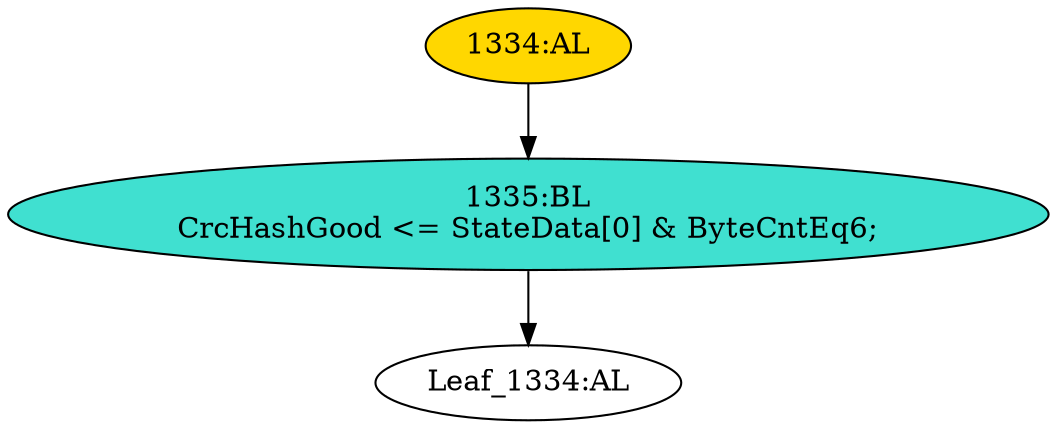 strict digraph "" {
	node [label="\N"];
	"1334:AL"	 [ast="<pyverilog.vparser.ast.Always object at 0x7fb43032c290>",
		clk_sens=True,
		fillcolor=gold,
		label="1334:AL",
		sens="['MRxClk']",
		statements="[]",
		style=filled,
		typ=Always,
		use_var="['ByteCntEq6', 'StateData']"];
	"1335:BL"	 [ast="<pyverilog.vparser.ast.Block object at 0x7fb43032c210>",
		fillcolor=turquoise,
		label="1335:BL
CrcHashGood <= StateData[0] & ByteCntEq6;",
		statements="[<pyverilog.vparser.ast.NonblockingSubstitution object at 0x7fb430335f50>]",
		style=filled,
		typ=Block];
	"1334:AL" -> "1335:BL"	 [cond="[]",
		lineno=None];
	"Leaf_1334:AL"	 [def_var="['CrcHashGood']",
		label="Leaf_1334:AL"];
	"1335:BL" -> "Leaf_1334:AL"	 [cond="[]",
		lineno=None];
}
